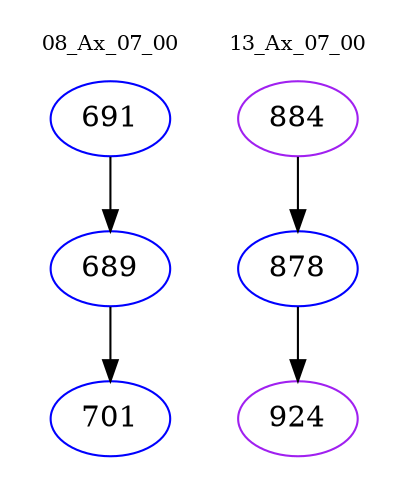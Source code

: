 digraph{
subgraph cluster_0 {
color = white
label = "08_Ax_07_00";
fontsize=10;
T0_691 [label="691", color="blue"]
T0_691 -> T0_689 [color="black"]
T0_689 [label="689", color="blue"]
T0_689 -> T0_701 [color="black"]
T0_701 [label="701", color="blue"]
}
subgraph cluster_1 {
color = white
label = "13_Ax_07_00";
fontsize=10;
T1_884 [label="884", color="purple"]
T1_884 -> T1_878 [color="black"]
T1_878 [label="878", color="blue"]
T1_878 -> T1_924 [color="black"]
T1_924 [label="924", color="purple"]
}
}
